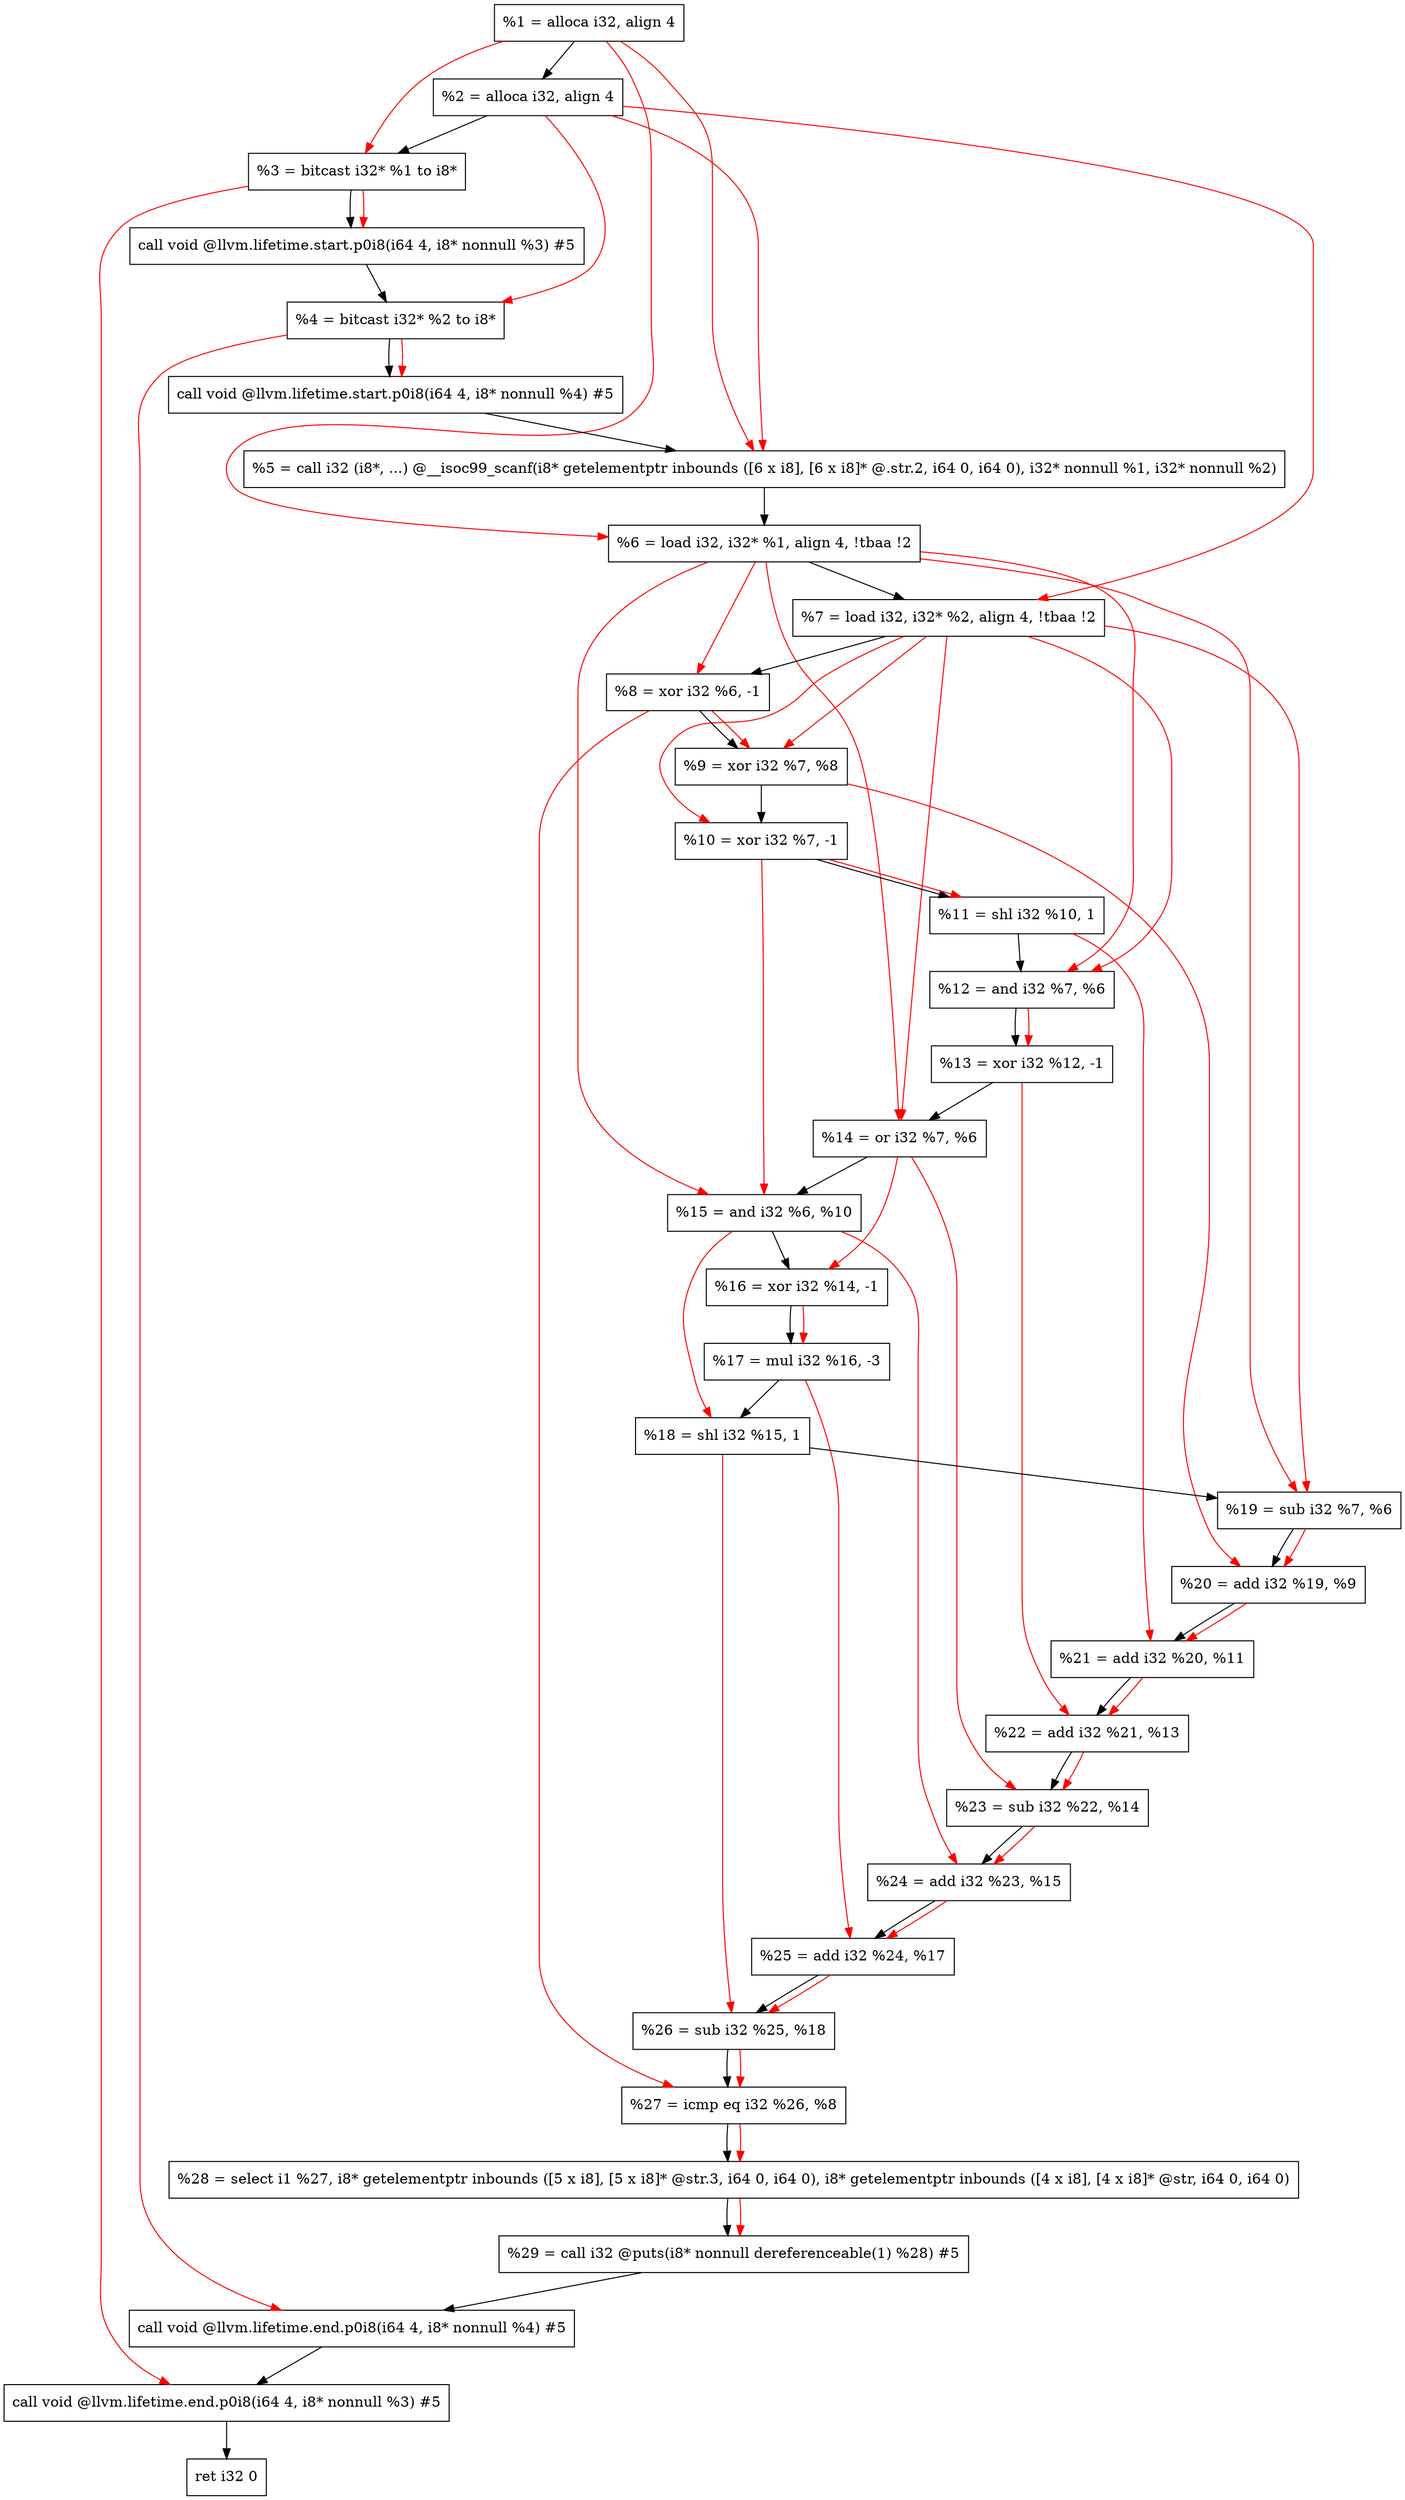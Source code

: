 digraph "DFG for'main' function" {
	Node0x1a8ea48[shape=record, label="  %1 = alloca i32, align 4"];
	Node0x1a8eac8[shape=record, label="  %2 = alloca i32, align 4"];
	Node0x1a8eb58[shape=record, label="  %3 = bitcast i32* %1 to i8*"];
	Node0x1a8efb8[shape=record, label="  call void @llvm.lifetime.start.p0i8(i64 4, i8* nonnull %3) #5"];
	Node0x1a8f098[shape=record, label="  %4 = bitcast i32* %2 to i8*"];
	Node0x1a8f1b8[shape=record, label="  call void @llvm.lifetime.start.p0i8(i64 4, i8* nonnull %4) #5"];
	Node0x1a8f3f0[shape=record, label="  %5 = call i32 (i8*, ...) @__isoc99_scanf(i8* getelementptr inbounds ([6 x i8], [6 x i8]* @.str.2, i64 0, i64 0), i32* nonnull %1, i32* nonnull %2)"];
	Node0x1a8f4a8[shape=record, label="  %6 = load i32, i32* %1, align 4, !tbaa !2"];
	Node0x1a90418[shape=record, label="  %7 = load i32, i32* %2, align 4, !tbaa !2"];
	Node0x1a90aa0[shape=record, label="  %8 = xor i32 %6, -1"];
	Node0x1a90b10[shape=record, label="  %9 = xor i32 %7, %8"];
	Node0x1a90b80[shape=record, label="  %10 = xor i32 %7, -1"];
	Node0x1a90bf0[shape=record, label="  %11 = shl i32 %10, 1"];
	Node0x1a90c60[shape=record, label="  %12 = and i32 %7, %6"];
	Node0x1a90cd0[shape=record, label="  %13 = xor i32 %12, -1"];
	Node0x1a90d40[shape=record, label="  %14 = or i32 %7, %6"];
	Node0x1a90db0[shape=record, label="  %15 = and i32 %6, %10"];
	Node0x1a90e20[shape=record, label="  %16 = xor i32 %14, -1"];
	Node0x1a90e90[shape=record, label="  %17 = mul i32 %16, -3"];
	Node0x1a90f00[shape=record, label="  %18 = shl i32 %15, 1"];
	Node0x1a90f70[shape=record, label="  %19 = sub i32 %7, %6"];
	Node0x1a90fe0[shape=record, label="  %20 = add i32 %19, %9"];
	Node0x1a91050[shape=record, label="  %21 = add i32 %20, %11"];
	Node0x1a910c0[shape=record, label="  %22 = add i32 %21, %13"];
	Node0x1a91130[shape=record, label="  %23 = sub i32 %22, %14"];
	Node0x1a911a0[shape=record, label="  %24 = add i32 %23, %15"];
	Node0x1a91210[shape=record, label="  %25 = add i32 %24, %17"];
	Node0x1a91280[shape=record, label="  %26 = sub i32 %25, %18"];
	Node0x1a912f0[shape=record, label="  %27 = icmp eq i32 %26, %8"];
	Node0x1a2f9d8[shape=record, label="  %28 = select i1 %27, i8* getelementptr inbounds ([5 x i8], [5 x i8]* @str.3, i64 0, i64 0), i8* getelementptr inbounds ([4 x i8], [4 x i8]* @str, i64 0, i64 0)"];
	Node0x1a91380[shape=record, label="  %29 = call i32 @puts(i8* nonnull dereferenceable(1) %28) #5"];
	Node0x1a915d8[shape=record, label="  call void @llvm.lifetime.end.p0i8(i64 4, i8* nonnull %4) #5"];
	Node0x1a91738[shape=record, label="  call void @llvm.lifetime.end.p0i8(i64 4, i8* nonnull %3) #5"];
	Node0x1a917f8[shape=record, label="  ret i32 0"];
	Node0x1a8ea48 -> Node0x1a8eac8;
	Node0x1a8eac8 -> Node0x1a8eb58;
	Node0x1a8eb58 -> Node0x1a8efb8;
	Node0x1a8efb8 -> Node0x1a8f098;
	Node0x1a8f098 -> Node0x1a8f1b8;
	Node0x1a8f1b8 -> Node0x1a8f3f0;
	Node0x1a8f3f0 -> Node0x1a8f4a8;
	Node0x1a8f4a8 -> Node0x1a90418;
	Node0x1a90418 -> Node0x1a90aa0;
	Node0x1a90aa0 -> Node0x1a90b10;
	Node0x1a90b10 -> Node0x1a90b80;
	Node0x1a90b80 -> Node0x1a90bf0;
	Node0x1a90bf0 -> Node0x1a90c60;
	Node0x1a90c60 -> Node0x1a90cd0;
	Node0x1a90cd0 -> Node0x1a90d40;
	Node0x1a90d40 -> Node0x1a90db0;
	Node0x1a90db0 -> Node0x1a90e20;
	Node0x1a90e20 -> Node0x1a90e90;
	Node0x1a90e90 -> Node0x1a90f00;
	Node0x1a90f00 -> Node0x1a90f70;
	Node0x1a90f70 -> Node0x1a90fe0;
	Node0x1a90fe0 -> Node0x1a91050;
	Node0x1a91050 -> Node0x1a910c0;
	Node0x1a910c0 -> Node0x1a91130;
	Node0x1a91130 -> Node0x1a911a0;
	Node0x1a911a0 -> Node0x1a91210;
	Node0x1a91210 -> Node0x1a91280;
	Node0x1a91280 -> Node0x1a912f0;
	Node0x1a912f0 -> Node0x1a2f9d8;
	Node0x1a2f9d8 -> Node0x1a91380;
	Node0x1a91380 -> Node0x1a915d8;
	Node0x1a915d8 -> Node0x1a91738;
	Node0x1a91738 -> Node0x1a917f8;
edge [color=red]
	Node0x1a8ea48 -> Node0x1a8eb58;
	Node0x1a8eb58 -> Node0x1a8efb8;
	Node0x1a8eac8 -> Node0x1a8f098;
	Node0x1a8f098 -> Node0x1a8f1b8;
	Node0x1a8ea48 -> Node0x1a8f3f0;
	Node0x1a8eac8 -> Node0x1a8f3f0;
	Node0x1a8ea48 -> Node0x1a8f4a8;
	Node0x1a8eac8 -> Node0x1a90418;
	Node0x1a8f4a8 -> Node0x1a90aa0;
	Node0x1a90418 -> Node0x1a90b10;
	Node0x1a90aa0 -> Node0x1a90b10;
	Node0x1a90418 -> Node0x1a90b80;
	Node0x1a90b80 -> Node0x1a90bf0;
	Node0x1a90418 -> Node0x1a90c60;
	Node0x1a8f4a8 -> Node0x1a90c60;
	Node0x1a90c60 -> Node0x1a90cd0;
	Node0x1a90418 -> Node0x1a90d40;
	Node0x1a8f4a8 -> Node0x1a90d40;
	Node0x1a8f4a8 -> Node0x1a90db0;
	Node0x1a90b80 -> Node0x1a90db0;
	Node0x1a90d40 -> Node0x1a90e20;
	Node0x1a90e20 -> Node0x1a90e90;
	Node0x1a90db0 -> Node0x1a90f00;
	Node0x1a90418 -> Node0x1a90f70;
	Node0x1a8f4a8 -> Node0x1a90f70;
	Node0x1a90f70 -> Node0x1a90fe0;
	Node0x1a90b10 -> Node0x1a90fe0;
	Node0x1a90fe0 -> Node0x1a91050;
	Node0x1a90bf0 -> Node0x1a91050;
	Node0x1a91050 -> Node0x1a910c0;
	Node0x1a90cd0 -> Node0x1a910c0;
	Node0x1a910c0 -> Node0x1a91130;
	Node0x1a90d40 -> Node0x1a91130;
	Node0x1a91130 -> Node0x1a911a0;
	Node0x1a90db0 -> Node0x1a911a0;
	Node0x1a911a0 -> Node0x1a91210;
	Node0x1a90e90 -> Node0x1a91210;
	Node0x1a91210 -> Node0x1a91280;
	Node0x1a90f00 -> Node0x1a91280;
	Node0x1a91280 -> Node0x1a912f0;
	Node0x1a90aa0 -> Node0x1a912f0;
	Node0x1a912f0 -> Node0x1a2f9d8;
	Node0x1a2f9d8 -> Node0x1a91380;
	Node0x1a8f098 -> Node0x1a915d8;
	Node0x1a8eb58 -> Node0x1a91738;
}
